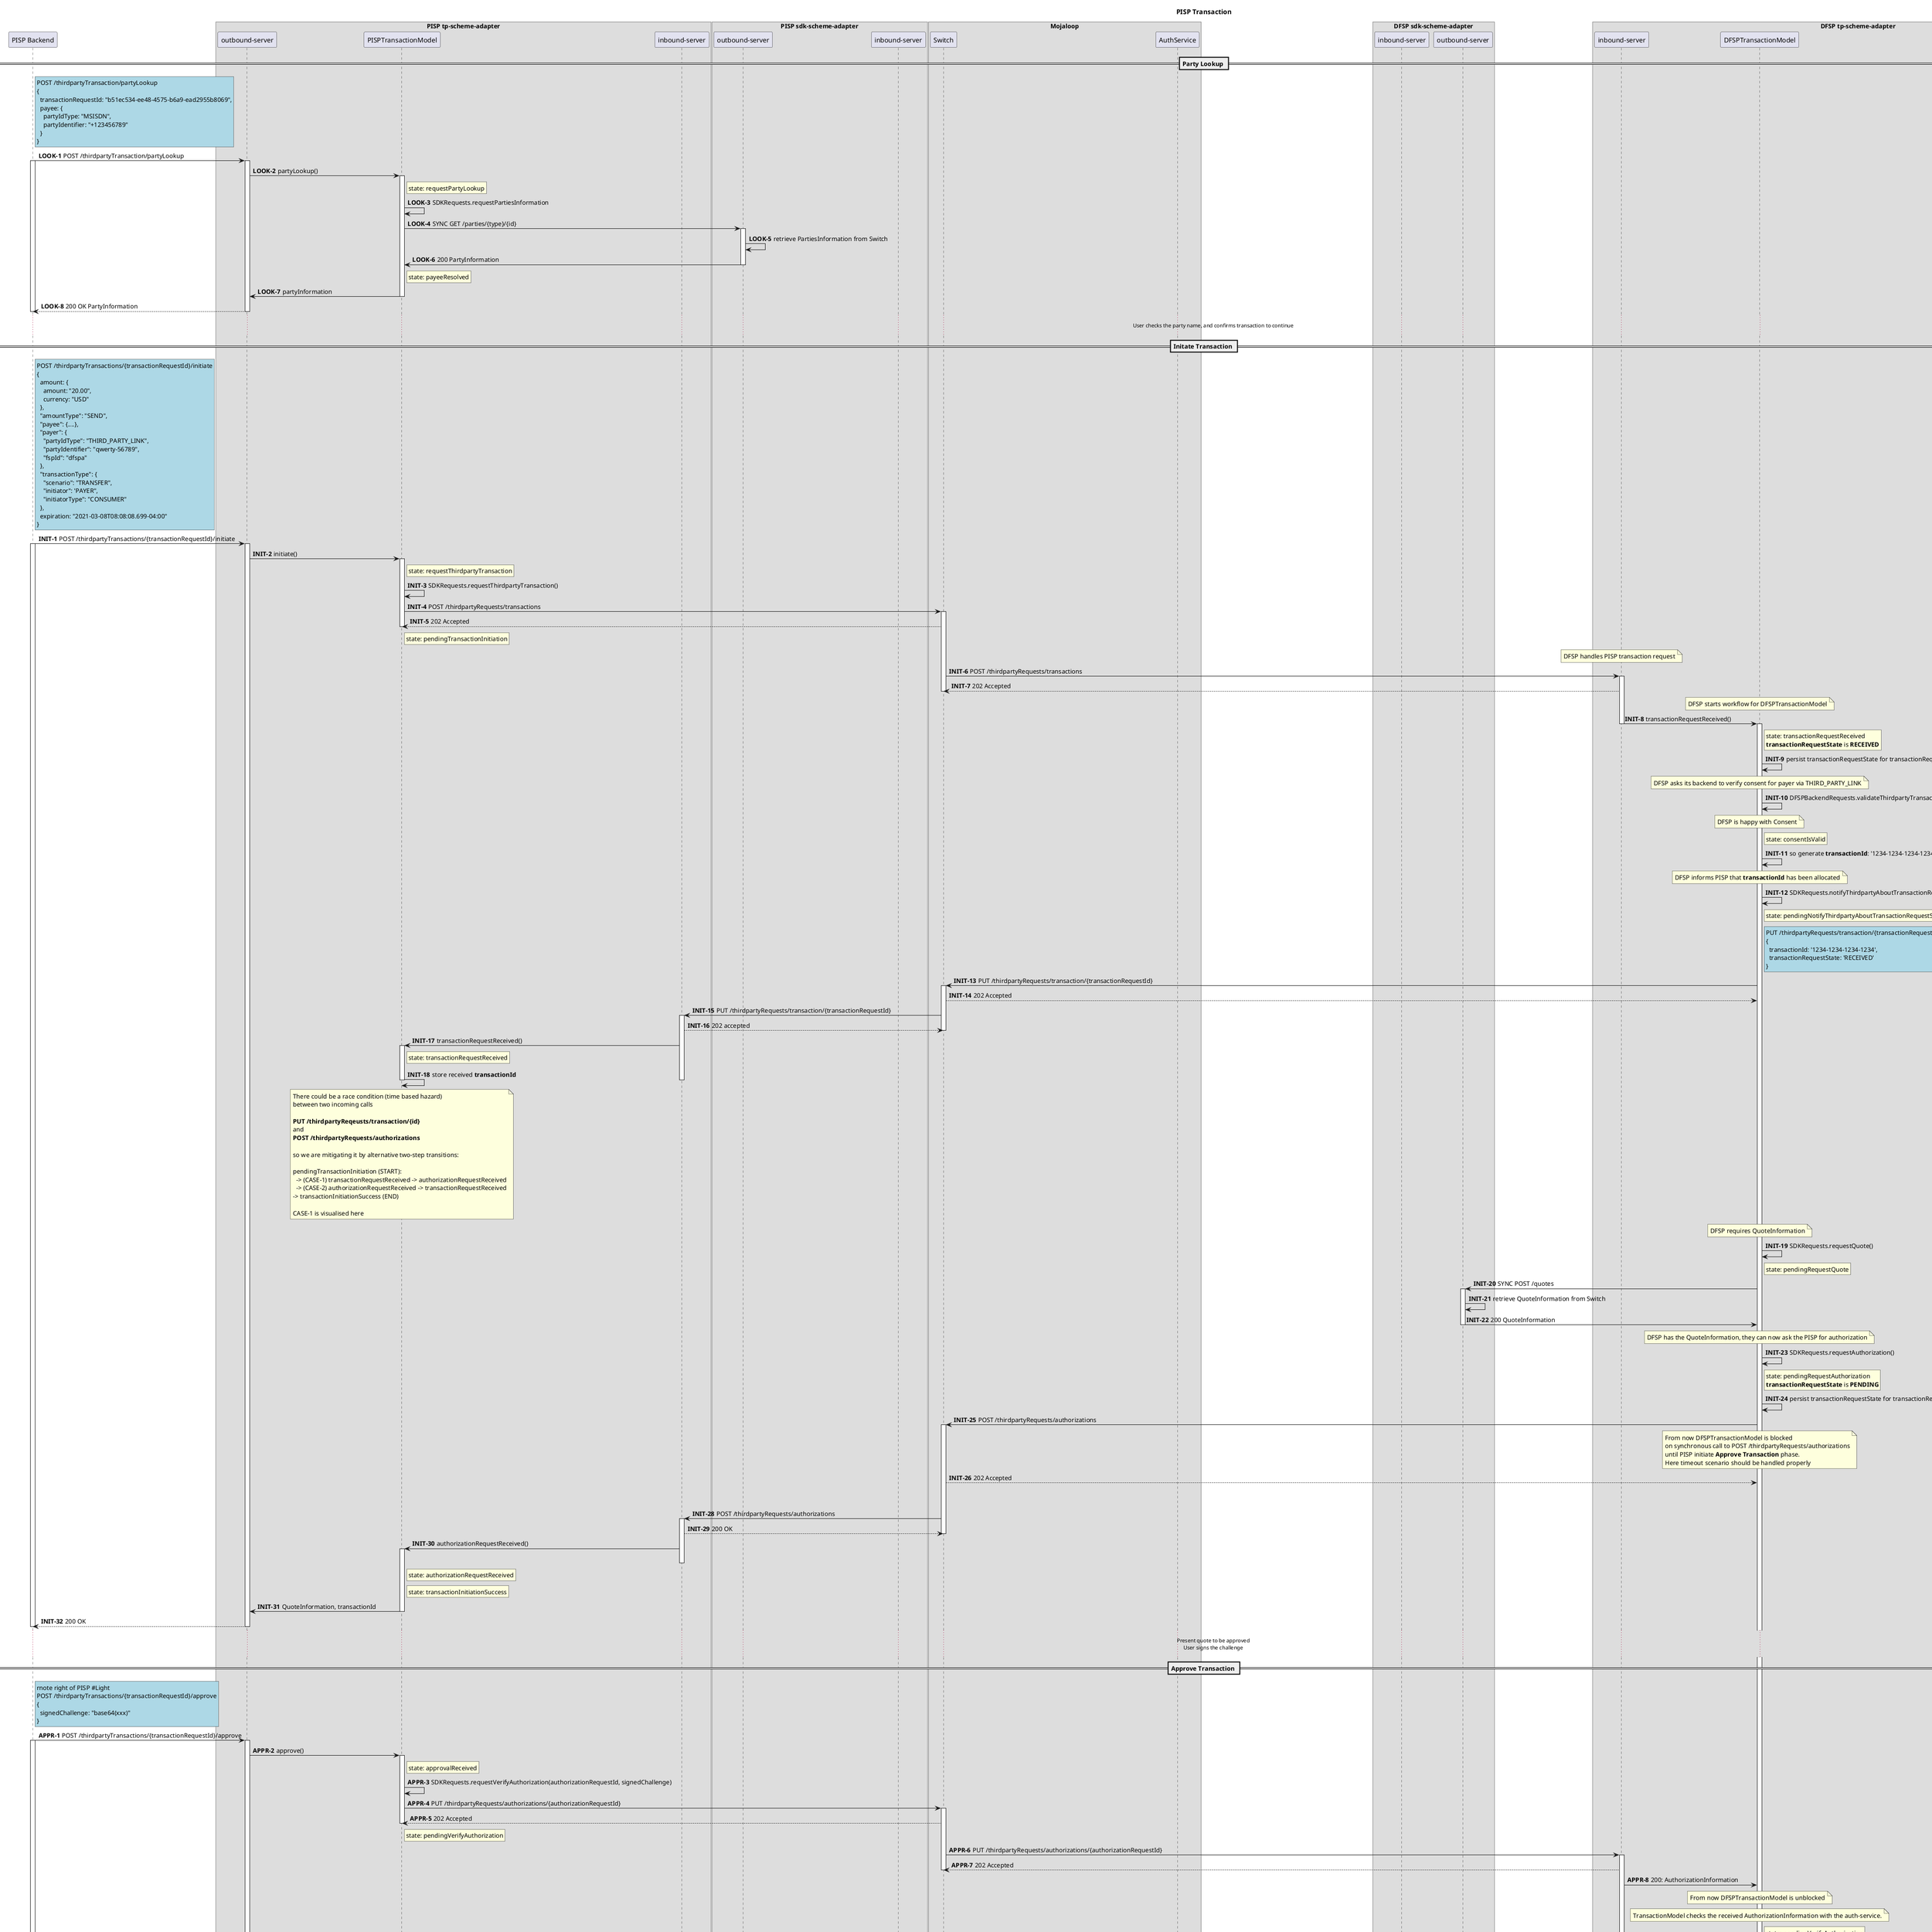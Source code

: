 @startuml

title PISP Transaction


participant "PISP Backend" as PISP
box "PISP tp-scheme-adapter"
  participant "outbound-server" as PISP_TP_OUT
  participant "PISPTransactionModel" as PISP_TM
  participant "inbound-server" as PISP_TP_IN
end box
box "PISP sdk-scheme-adapter"
  participant "outbound-server" as PISP_SDK_OUT
  participant "inbound-server" as PISP_SDK_IN
end box
box "Mojaloop"
    participant Switch
    participant AuthService
end box
box "DFSP sdk-scheme-adapter"
  participant "inbound-server" as DFSP_SDK_IN
  participant "outbound-server" as DFSP_SDK_OUT
end box
box "DFSP tp-scheme-adapter"
  participant "inbound-server" as DFSP_TP_IN
  participant "DFSPTransactionModel" as DFSP_TM
  participant "outbound-server" as DFSP_TP_OUT
end box


== Party Lookup ==
autonumber 1 "<b>LOOK-#</b>"
rnote right of PISP #LightBlue
POST /thirdpartyTransaction/partyLookup
{
  transactionRequestId: "b51ec534-ee48-4575-b6a9-ead2955b8069",
  payee: {
    partyIdType: "MSISDN",
    partyIdentifier: "+123456789"
  }
}
end note
PISP -> PISP_TP_OUT: POST /thirdpartyTransaction/partyLookup
activate PISP
activate PISP_TP_OUT
' TODO: line up with state-models.md doc
PISP_TP_OUT -> PISP_TM: partyLookup()
rnote right of PISP_TM: state: requestPartyLookup
activate PISP_TM
PISP_TM -> PISP_TM: SDKRequests.requestPartiesInformation
PISP_TM -> PISP_SDK_OUT: SYNC GET /parties/{type}/{id}
activate PISP_SDK_OUT
PISP_SDK_OUT -> PISP_SDK_OUT: retrieve PartiesInformation from Switch
PISP_SDK_OUT -> PISP_TM: 200 PartyInformation
deactivate PISP_SDK_OUT
rnote right of PISP_TM: state: payeeResolved

PISP_TM -> PISP_TP_OUT: partyInformation
deactivate PISP_TM

' TODO: party lookup details
PISP_TP_OUT --> PISP: 200 OK PartyInformation
deactivate PISP_TP_OUT
deactivate PISP

...User checks the party name, and confirms transaction to continue...



== Initate Transaction ==
autonumber 1 "<b>INIT-#</b>"
rnote right of PISP #LightBlue
POST /thirdpartyTransactions/{transactionRequestId}/initiate
{
  amount: {
    amount: "20.00",
    currency: "USD"
  },
  "amountType": "SEND",
  "payee": {....},
  "payer": {
    "partyIdType": "THIRD_PARTY_LINK",
    "partyIdentifier": "qwerty-56789",
    "fspId": "dfspa"
  },
  "transactionType": {
    "scenario": "TRANSFER",
    "initiator": 'PAYER",
    "initiatorType": "CONSUMER"
  },
  expiration: "2021-03-08T08:08:08.699-04:00"
}
end note
PISP -> PISP_TP_OUT: POST /thirdpartyTransactions/{transactionRequestId}/initiate
activate PISP
activate PISP_TP_OUT

PISP_TP_OUT -> PISP_TM: initiate()
activate PISP_TM
rnote right of PISP_TM: state: requestThirdpartyTransaction
PISP_TM -> PISP_TM: SDKRequests.requestThirdpartyTransaction()
PISP_TM -> Switch: POST /thirdpartyRequests/transactions
activate Switch
Switch --> PISP_TM: 202 Accepted
deactivate PISP_TM
rnote right of PISP_TM: state: pendingTransactionInitiation

note over DFSP_TP_IN
  DFSP handles PISP transaction request
end note
Switch -> DFSP_TP_IN: POST /thirdpartyRequests/transactions
activate DFSP_TP_IN
DFSP_TP_IN --> Switch: 202 Accepted
deactivate Switch
note over DFSP_TM
  DFSP starts workflow for DFSPTransactionModel
end note
DFSP_TP_IN -> DFSP_TM: transactionRequestReceived()
deactivate DFSP_TP_IN
activate DFSP_TM
rnote right of DFSP_TM: state: transactionRequestReceived\n**transactionRequestState** is **RECEIVED**
DFSP_TM -> DFSP_TM: persist transactionRequestState for transactionRequestId
note over DFSP_TM
  DFSP asks its backend to verify consent for payer via THIRD_PARTY_LINK
end note
DFSP_TM -> DFSP_TM: DFSPBackendRequests.validateThirdpartyTransactionRequestAndGetContext(transactionRequest)
note over DFSP_TM
  DFSP is happy with Consent
end note
rnote right of DFSP_TM: state: consentIsValid
DFSP_TM -> DFSP_TM: so generate **transactionId**: '1234-1234-1234-1234'
note over DFSP_TM
  DFSP informs PISP that **transactionId** has been allocated
end note
DFSP_TM -> DFSP_TM: SDKRequests.notifyThirdpartyAboutTransactionRequestState(transactionId, transactionRequestState)
rnote right of DFSP_TM: state: pendingNotifyThirdpartyAboutTransactionRequestState
rnote right of DFSP_TM #LightBlue
PUT /thirdpartyRequests/transaction/{transactionRequestId}
{
  transactionId: '1234-1234-1234-1234',
  transactionRequestState: 'RECEIVED'
}
end note
DFSP_TM -> Switch: PUT /thirdpartyRequests/transaction/{transactionRequestId}
activate Switch
Switch --> DFSP_TM: 202 Accepted
Switch -> PISP_TP_IN: PUT /thirdpartyRequests/transaction/{transactionRequestId}
activate PISP_TP_IN
PISP_TP_IN --> Switch: 202 accepted
deactivate Switch
PISP_TP_IN -> PISP_TM: transactionRequestReceived()
activate PISP_TM
rnote right of PISP_TM: state: transactionRequestReceived
PISP_TM -> PISP_TM: store received **transactionId**
deactivate PISP_TM
deactivate PISP_TP_IN
note over PISP_TM
  There could be a race condition (time based hazard)
  between two incoming calls 
  
  **PUT /thirdpartyReqeusts/transaction/{id}**
  and
  **POST /thirdpartyRequests/authorizations**
  
  so we are mitigating it by alternative two-step transitions:

  pendingTransactionInitiation (START): 
    -> (CASE-1) transactionRequestReceived -> authorizationRequestReceived
    -> (CASE-2) authorizationRequestReceived -> transactionRequestReceived
  -> transactionInitiationSuccess (END)

  CASE-1 is visualised here
end note

note over DFSP_TM
  DFSP requires QuoteInformation
end note
DFSP_TM -> DFSP_TM: SDKRequests.requestQuote()
rnote right of DFSP_TM: state: pendingRequestQuote
DFSP_TM -> DFSP_SDK_OUT: SYNC POST /quotes
activate DFSP_SDK_OUT
DFSP_SDK_OUT -> DFSP_SDK_OUT: retrieve QuoteInformation from Switch
DFSP_SDK_OUT -> DFSP_TM: 200 QuoteInformation
deactivate DFSP_SDK_OUT
note over DFSP_TM
  DFSP has the QuoteInformation, they can now ask the PISP for authorization
end note
DFSP_TM -> DFSP_TM: SDKRequests.requestAuthorization()
rnote right of DFSP_TM: state: pendingRequestAuthorization\n**transactionRequestState** is **PENDING**
DFSP_TM -> DFSP_TM: persist transactionRequestState for transactionRequestId
DFSP_TM -> Switch: POST /thirdpartyRequests/authorizations
activate Switch
note over DFSP_TM
  From now DFSPTransactionModel is blocked
  on synchronous call to POST /thirdpartyRequests/authorizations
  until PISP initiate **Approve Transaction** phase.
  Here timeout scenario should be handled properly
end note
Switch --> DFSP_TM: 202 Accepted
activate -> activate: waiting on PUT /thirdpartyRequests/authorizations/{authorizationRequestId}
deactivate activate
Switch -> PISP_TP_IN: POST /thirdpartyRequests/authorizations
activate PISP_TP_IN
PISP_TP_IN --> Switch: 200 OK
deactivate Switch
PISP_TP_IN -> PISP_TM: authorizationRequestReceived()
rnote right of PISP_TM: state: authorizationRequestReceived
activate PISP_TM

rnote right of PISP_TM: state: transactionInitiationSuccess

deactivate PISP_TP_IN


PISP_TM -> PISP_TP_OUT: QuoteInformation, transactionId
deactivate PISP_TM
deactivate PISP_TP_IN

PISP_TP_OUT --> PISP: 200 OK
deactivate PISP_TP_OUT
deactivate PISP

...Present quote to be approved\nUser signs the challenge...


== Approve Transaction ==
autonumber 1 "<b>APPR-#</b>"
rnote right of PISP #LightBlue
rnote right of PISP #Light
POST /thirdpartyTransactions/{transactionRequestId}/approve
{
  signedChallenge: "base64(xxx)"
}
end note
PISP -> PISP_TP_OUT: POST /thirdpartyTransactions/{transactionRequestId}/approve
activate PISP
activate PISP_TP_OUT

PISP_TP_OUT -> PISP_TM: approve()
activate PISP_TM
rnote right of PISP_TM: state: approvalReceived
PISP_TM -> PISP_TM: SDKRequests.requestVerifyAuthorization(authorizationRequestId, signedChallenge)

PISP_TM -> Switch: PUT /thirdpartyRequests/authorizations/{authorizationRequestId}
activate Switch
Switch --> PISP_TM: 202 Accepted
rnote right of PISP_TM: state: pendingVerifyAuthorization
deactivate PISP_TM
Switch -> DFSP_TP_IN: PUT /thirdpartyRequests/authorizations/{authorizationRequestId}
activate DFSP_TP_IN
DFSP_TP_IN --> Switch: 202 Accepted
deactivate Switch
DFSP_TP_IN -> DFSP_TM: 200: AuthorizationInformation
note over DFSP_TM
  From now DFSPTransactionModel is unblocked
end note
note over DFSP_TM
  TransactionModel checks the received AuthorizationInformation with the auth-service.
end note
rnote right of DFSP_TM: state: pendingVerifyAuthorization
DFSP_TM -> DFSP_TM: generate verificationRequestId

DFSP_TM -> DFSP_TM: ThirdpartyRequests.verifyAuthorization(AuthorizationInformation)

DFSP_TM -> Switch: POST /thirdpartyRequests/verifications
activate Switch
Switch --> DFSP_TM: 202 Accepted

Switch -> AuthService: POST /thirdpartyRequests/verifications
activate AuthService
AuthService --> Switch: 202 Accepted
deactivate Switch

AuthService -> AuthService: Lookup Consent for payload.consentId
AuthService -> AuthService: Verify verification

note over PISP, DFSP_TM
  ERROR_SCENARIO: Challenge was signed by wrong private key, AuthService rejects the Verification request
end note

AuthService -> Switch: PUT /thirdpartyRequests/verifications/{verificationRequestId}/error
activate Switch
Switch --> AuthService: 200 OK
Switch -> DFSP_TP_IN: PUT /thirdpartyRequests/verifications/{verificationRequestId}/error
DFSP_TP_IN --> Switch: 200 OK
deactivate Switch

DFSP_TP_IN -> DFSP_TM: VerificationResponseInformation

rnote right of DFSP_TM: DFSP is unhappy with Authorization\n**transactionRequestState** is **REJECTED**
rnote right of DFSP_TM: state: failureVerifyAuthorization
DFSP_TM -> DFSP_TM: persist transactionRequestState for transactionRequestId
DFSP_TM -> DFSP_TM: SDKRequests.notifyThirdpartyAboutRejectedAuthorization(transactionRequestId)
DFSP_TM -> Switch: PUT /thirdpartyRequests/transaction/{transactionRequestId}/error
activate Switch
Switch -> DFSP_TM: 202 Accept
note over DFSP_TM
  ERROR_SCENARIO: **DFSPTransactionModel ends its workflow here**
end note
Swich -> PISP_TP_IN: PUT /thirdpartyRequests/transaction/{transactionRequestId}/error
activate PISP_TP_IN
PISP_TP_IN -> Switch: 202 Accept
deactivate Switch

note over PISP_TM
  ERROR_SCENARIO: **PISPTransactionModel will end its workflow here**
end note
PISP_TP_IN -> PISP_TM: authorizationRejected()
deactivate PISP_TP_IN
activate PISP_TM
rnote right of PISP_TM: state: rejectedAuthorization
PISP_TM -> PISP_TP_OUT: not approved: authorization is rejected
deactivate PISP_TM
PISP_TP_OUT -> PISP: 500: authorization is rejected



note over PISP, DFSP_TM
  HAPPY_SCENARIO: **DFSPTransactionModel continues workflow**
end note

AuthService -> AuthService: Authorization is valid, challenge signed with correct private key

AuthService -> Switch: PUT /thirdpartyRequests/verifications/{verificationRequestId}
activate Switch
Switch --> AuthService: 200 OK
Switch -> DFSP_TP_IN: PUT /thirdpartyRequests/verifications/{verificationRequestId}
DFSP_TP_IN --> Switch: 200 OK
deactivate Switch

DFSP_TP_IN -> DFSP_TM: VerificationResponseInformation


rnote right of DFSP_TM: The Auth Service is happy with Authorization\n**transactionRequestState** is **ACCEPTED**
DFSP_TM -> DFSP_TM: persist transactionRequestState for transactionRequestId

note over DFSP_TM
  DFSP is happy, so initiates the Transfer for transferId
end note
DFSP_TM -> DFSP_TM: generate **transferId**
DFSP_TM -> DFSP_TM: transfer(transferId)
rnote right of DFSP_TM: state: pendingTransfer
DFSP_TM -> DFSP_TM: SDKRequests.requestTransfer(transferId, transferPayload)
DFSP_TM -> DFSP_SDK_OUT: SYNC POST /simpleTransfer
activate DFSP_SDK_OUT
DFSP_SDK_OUT -> DFSP_SDK_OUT: request Switch to realize simple transfer
DFSP_SDK_OUT -> DFSP_TM: 202: Transfer done
deactivate DFSP_SDK_OUT
note over DFSP_TM
  DFSP notifies PISP that Transfer is done
end note
DFSP_TM -> DFSP_TM: SDKRequests.notifyThirdpartyAboutTransfer(transferId)
rnote right of DFSP_TM: state: pendingNotifyThirdpartyAboutTransfer

DFSP_TM -> Switch: PATCH /thirdpartyRequests/transactions/{transactionRequestId}
activate Switch
Switch --> DFSP_TM: 202 Accepted
rnote right of DFSP_TM: state: transactionRequestSuccess
deactivate DFSP_TM


note over PISP_TM
  HAPPY_SCENARIO: **PISPTransactionModel continues workflow**
end note

Switch -> PISP_TP_IN: PATCH /thirdpartyRequests/transactions/{transactionRequestId}
activate PISP_TP_IN
PISP_TP_IN --> Switch: 200 OK
deactivate Switch

PISP_TP_IN -> PISP_TM: transactionSuccess(transactionRequestId)
deactivate PISP_TP_IN
activate PISP_TM
rnote right of PISP_TM: state: transactionSuccess


PISP_TM -> PISP_TP_OUT: Transaction & Transfer are done
deactivate PISP_TM

PISP_TP_OUT --> PISP: 200 OK
deactivate PISP_TP_OUT
deactivate PISP

@enduml
